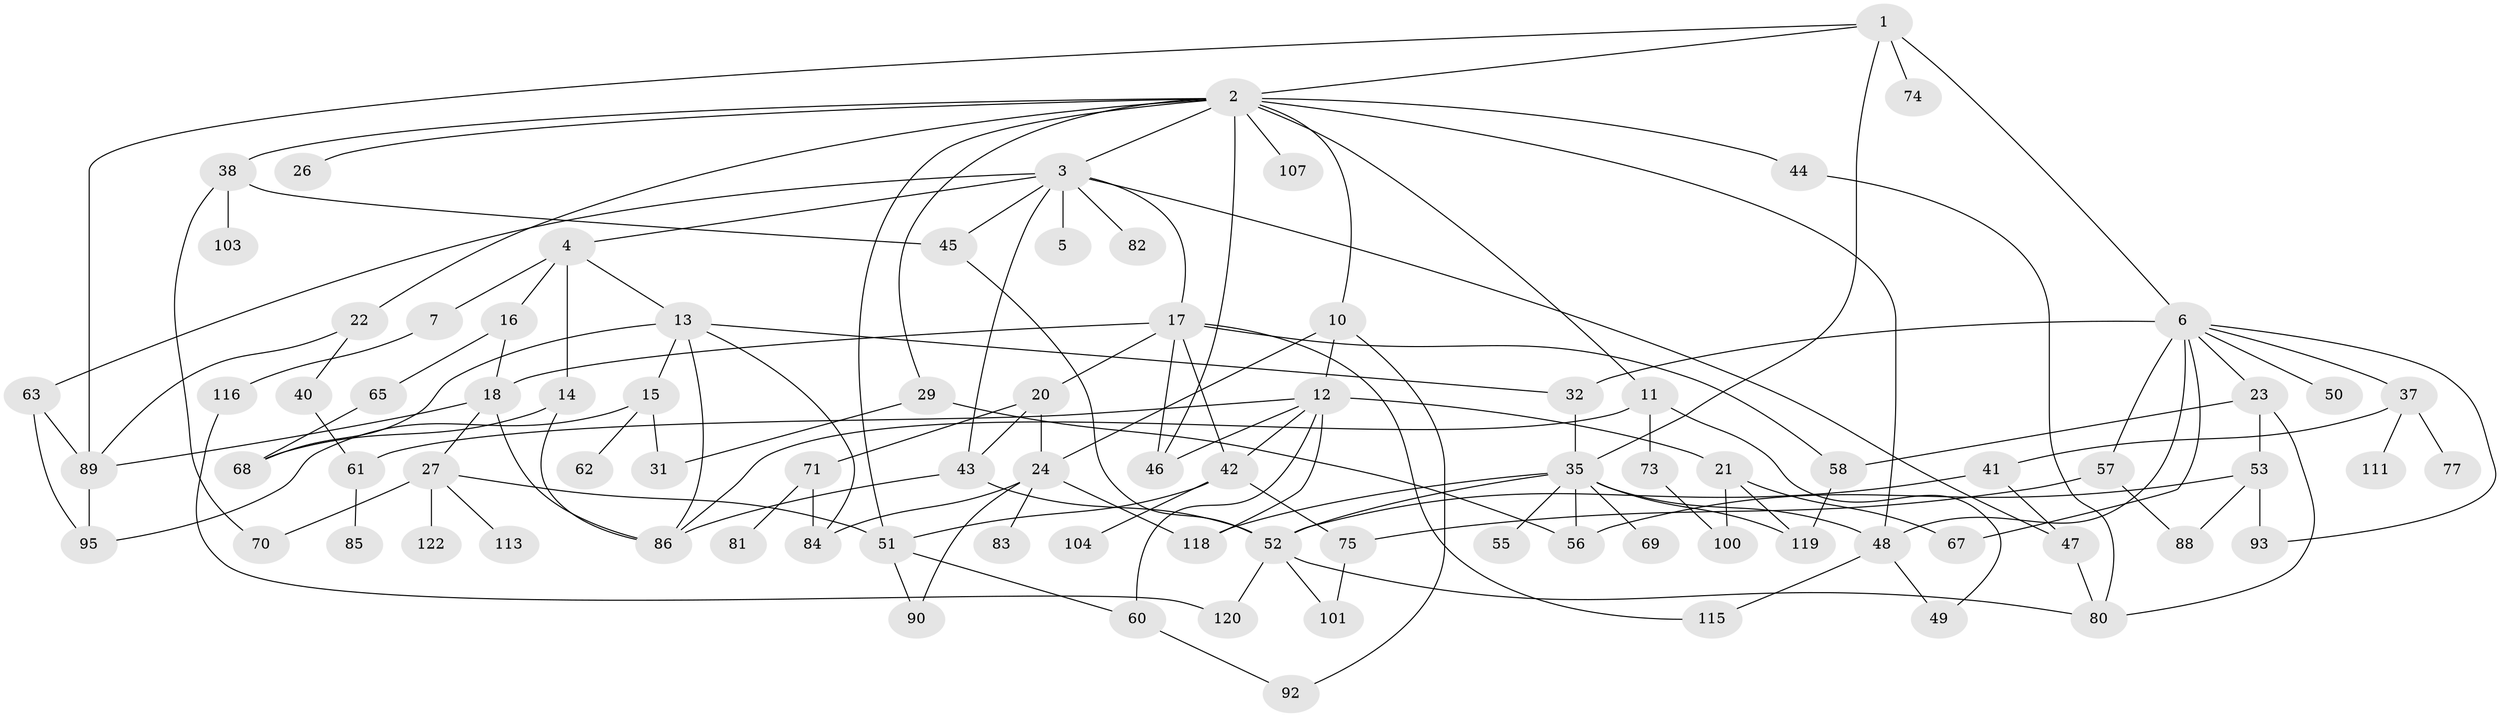 // Generated by graph-tools (version 1.1) at 2025/51/02/27/25 19:51:41]
// undirected, 87 vertices, 141 edges
graph export_dot {
graph [start="1"]
  node [color=gray90,style=filled];
  1 [super="+106"];
  2 [super="+8"];
  3 [super="+39"];
  4 [super="+9"];
  5;
  6 [super="+36"];
  7;
  10 [super="+91"];
  11 [super="+33"];
  12 [super="+59"];
  13 [super="+114"];
  14 [super="+25"];
  15 [super="+97"];
  16;
  17 [super="+28"];
  18 [super="+19"];
  20 [super="+34"];
  21 [super="+78"];
  22;
  23 [super="+64"];
  24 [super="+72"];
  26;
  27 [super="+30"];
  29;
  31;
  32;
  35 [super="+54"];
  37;
  38;
  40;
  41 [super="+105"];
  42 [super="+79"];
  43 [super="+126"];
  44;
  45 [super="+123"];
  46;
  47;
  48;
  49 [super="+96"];
  50 [super="+121"];
  51 [super="+66"];
  52 [super="+87"];
  53 [super="+76"];
  55;
  56 [super="+94"];
  57 [super="+117"];
  58 [super="+102"];
  60;
  61 [super="+99"];
  62 [super="+98"];
  63;
  65;
  67;
  68 [super="+112"];
  69;
  70;
  71;
  73;
  74;
  75;
  77;
  80;
  81;
  82;
  83;
  84;
  85;
  86 [super="+109"];
  88;
  89 [super="+108"];
  90;
  92 [super="+110"];
  93;
  95;
  100;
  101;
  103;
  104;
  107;
  111;
  113;
  115;
  116;
  118 [super="+125"];
  119 [super="+124"];
  120;
  122;
  1 -- 2;
  1 -- 6 [weight=2];
  1 -- 74;
  1 -- 89;
  1 -- 35;
  2 -- 3;
  2 -- 10;
  2 -- 11;
  2 -- 26;
  2 -- 29;
  2 -- 38;
  2 -- 51;
  2 -- 107;
  2 -- 48;
  2 -- 22;
  2 -- 44;
  2 -- 46;
  3 -- 4;
  3 -- 5;
  3 -- 17;
  3 -- 82;
  3 -- 47;
  3 -- 43;
  3 -- 45;
  3 -- 63;
  4 -- 7;
  4 -- 13;
  4 -- 16;
  4 -- 14;
  6 -- 23;
  6 -- 57;
  6 -- 93;
  6 -- 32;
  6 -- 48;
  6 -- 50;
  6 -- 67;
  6 -- 37;
  7 -- 116;
  10 -- 12;
  10 -- 24;
  10 -- 92;
  11 -- 73;
  11 -- 86;
  11 -- 49;
  12 -- 21;
  12 -- 42;
  12 -- 60;
  12 -- 46;
  12 -- 61;
  12 -- 118;
  13 -- 15;
  13 -- 32;
  13 -- 68;
  13 -- 86;
  13 -- 84;
  14 -- 68;
  14 -- 86;
  15 -- 62;
  15 -- 95;
  15 -- 31;
  16 -- 18;
  16 -- 65;
  17 -- 20;
  17 -- 46;
  17 -- 115;
  17 -- 42;
  17 -- 18;
  17 -- 58;
  18 -- 27;
  18 -- 89;
  18 -- 86;
  20 -- 71;
  20 -- 43;
  20 -- 24;
  21 -- 100;
  21 -- 67;
  21 -- 119;
  22 -- 40;
  22 -- 89;
  23 -- 53;
  23 -- 80;
  23 -- 58;
  24 -- 83;
  24 -- 84;
  24 -- 118;
  24 -- 90;
  27 -- 113;
  27 -- 51;
  27 -- 70;
  27 -- 122;
  29 -- 31;
  29 -- 56;
  32 -- 35;
  35 -- 55;
  35 -- 69;
  35 -- 52;
  35 -- 48;
  35 -- 118;
  35 -- 119;
  35 -- 56;
  37 -- 41;
  37 -- 77;
  37 -- 111;
  38 -- 70;
  38 -- 103;
  38 -- 45;
  40 -- 61;
  41 -- 47;
  41 -- 52;
  42 -- 104;
  42 -- 51;
  42 -- 75;
  43 -- 52;
  43 -- 86;
  44 -- 80;
  45 -- 52;
  47 -- 80;
  48 -- 49;
  48 -- 115;
  51 -- 90;
  51 -- 60;
  52 -- 120;
  52 -- 80;
  52 -- 101;
  53 -- 93;
  53 -- 56;
  53 -- 88;
  57 -- 75;
  57 -- 88;
  58 -- 119;
  60 -- 92;
  61 -- 85;
  63 -- 95;
  63 -- 89;
  65 -- 68;
  71 -- 81;
  71 -- 84;
  73 -- 100;
  75 -- 101;
  89 -- 95;
  116 -- 120;
}
